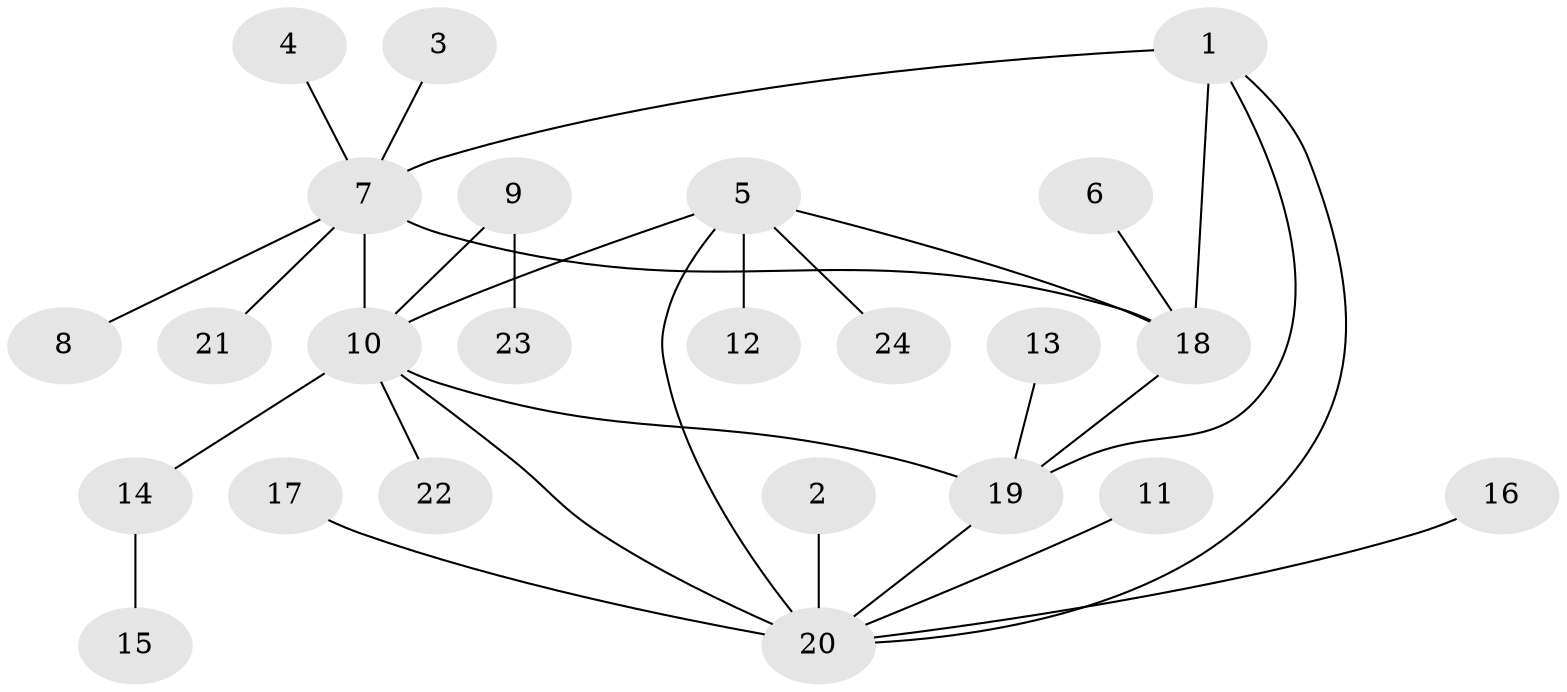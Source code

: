 // original degree distribution, {2: 0.20833333333333334, 9: 0.041666666666666664, 5: 0.08333333333333333, 10: 0.020833333333333332, 6: 0.020833333333333332, 4: 0.041666666666666664, 7: 0.020833333333333332, 1: 0.5416666666666666, 3: 0.020833333333333332}
// Generated by graph-tools (version 1.1) at 2025/02/03/09/25 03:02:50]
// undirected, 24 vertices, 30 edges
graph export_dot {
graph [start="1"]
  node [color=gray90,style=filled];
  1;
  2;
  3;
  4;
  5;
  6;
  7;
  8;
  9;
  10;
  11;
  12;
  13;
  14;
  15;
  16;
  17;
  18;
  19;
  20;
  21;
  22;
  23;
  24;
  1 -- 7 [weight=2.0];
  1 -- 18 [weight=1.0];
  1 -- 19 [weight=1.0];
  1 -- 20 [weight=1.0];
  2 -- 20 [weight=1.0];
  3 -- 7 [weight=1.0];
  4 -- 7 [weight=1.0];
  5 -- 10 [weight=2.0];
  5 -- 12 [weight=1.0];
  5 -- 18 [weight=2.0];
  5 -- 20 [weight=1.0];
  5 -- 24 [weight=1.0];
  6 -- 18 [weight=1.0];
  7 -- 8 [weight=1.0];
  7 -- 10 [weight=1.0];
  7 -- 18 [weight=1.0];
  7 -- 21 [weight=1.0];
  9 -- 10 [weight=1.0];
  9 -- 23 [weight=1.0];
  10 -- 14 [weight=2.0];
  10 -- 19 [weight=1.0];
  10 -- 20 [weight=2.0];
  10 -- 22 [weight=1.0];
  11 -- 20 [weight=1.0];
  13 -- 19 [weight=1.0];
  14 -- 15 [weight=1.0];
  16 -- 20 [weight=1.0];
  17 -- 20 [weight=1.0];
  18 -- 19 [weight=1.0];
  19 -- 20 [weight=1.0];
}
